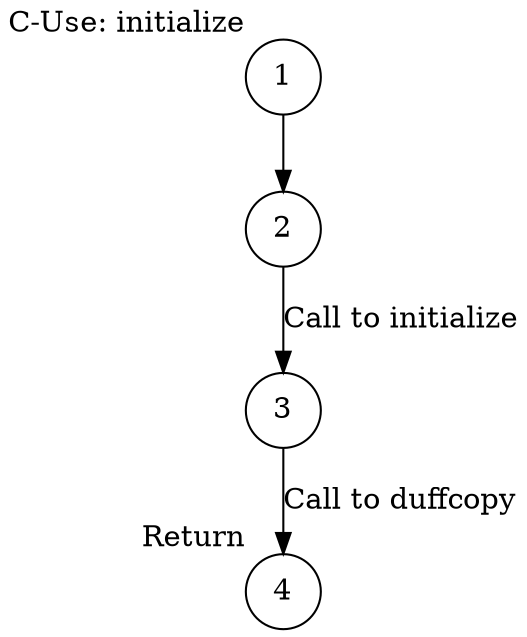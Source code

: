 digraph main {
    rankdir=TB;
    node [shape=circle];
    
    1 [label="1", xlabel="C-Use: initialize"];
    2 [label="2"];
    3 [label="3"];
    4 [label="4", xlabel="Return"];
    
    1 -> 2 ;
    2 -> 3 [label="Call to initialize"];
    3 -> 4 [label="Call to duffcopy"];
}